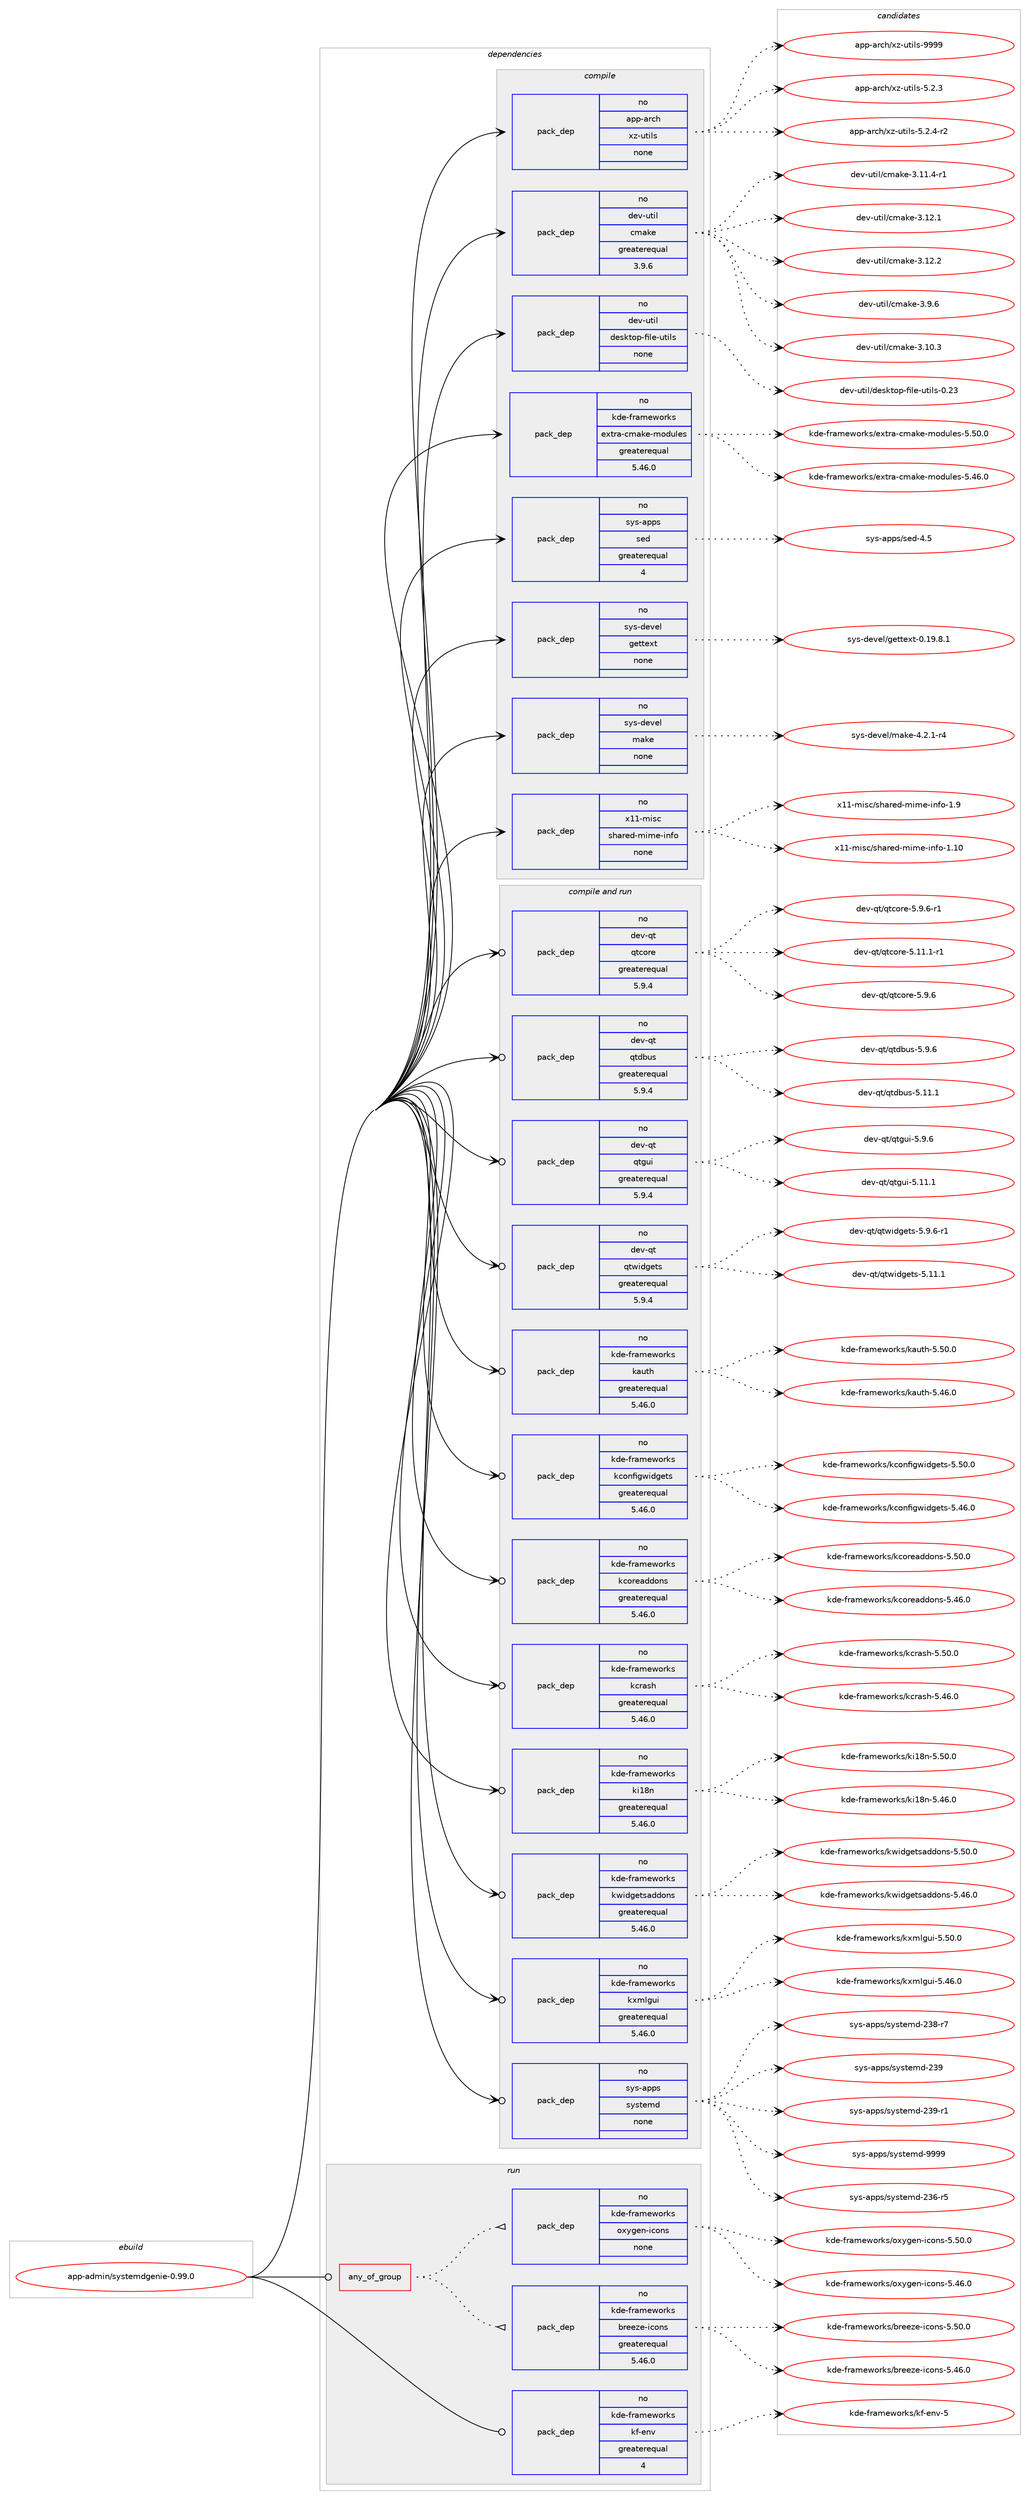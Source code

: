 digraph prolog {

# *************
# Graph options
# *************

newrank=true;
concentrate=true;
compound=true;
graph [rankdir=LR,fontname=Helvetica,fontsize=10,ranksep=1.5];#, ranksep=2.5, nodesep=0.2];
edge  [arrowhead=vee];
node  [fontname=Helvetica,fontsize=10];

# **********
# The ebuild
# **********

subgraph cluster_leftcol {
color=gray;
rank=same;
label=<<i>ebuild</i>>;
id [label="app-admin/systemdgenie-0.99.0", color=red, width=4, href="../app-admin/systemdgenie-0.99.0.svg"];
}

# ****************
# The dependencies
# ****************

subgraph cluster_midcol {
color=gray;
label=<<i>dependencies</i>>;
subgraph cluster_compile {
fillcolor="#eeeeee";
style=filled;
label=<<i>compile</i>>;
subgraph pack4581 {
dependency6255 [label=<<TABLE BORDER="0" CELLBORDER="1" CELLSPACING="0" CELLPADDING="4" WIDTH="220"><TR><TD ROWSPAN="6" CELLPADDING="30">pack_dep</TD></TR><TR><TD WIDTH="110">no</TD></TR><TR><TD>app-arch</TD></TR><TR><TD>xz-utils</TD></TR><TR><TD>none</TD></TR><TR><TD></TD></TR></TABLE>>, shape=none, color=blue];
}
id:e -> dependency6255:w [weight=20,style="solid",arrowhead="vee"];
subgraph pack4582 {
dependency6256 [label=<<TABLE BORDER="0" CELLBORDER="1" CELLSPACING="0" CELLPADDING="4" WIDTH="220"><TR><TD ROWSPAN="6" CELLPADDING="30">pack_dep</TD></TR><TR><TD WIDTH="110">no</TD></TR><TR><TD>dev-util</TD></TR><TR><TD>cmake</TD></TR><TR><TD>greaterequal</TD></TR><TR><TD>3.9.6</TD></TR></TABLE>>, shape=none, color=blue];
}
id:e -> dependency6256:w [weight=20,style="solid",arrowhead="vee"];
subgraph pack4583 {
dependency6257 [label=<<TABLE BORDER="0" CELLBORDER="1" CELLSPACING="0" CELLPADDING="4" WIDTH="220"><TR><TD ROWSPAN="6" CELLPADDING="30">pack_dep</TD></TR><TR><TD WIDTH="110">no</TD></TR><TR><TD>dev-util</TD></TR><TR><TD>desktop-file-utils</TD></TR><TR><TD>none</TD></TR><TR><TD></TD></TR></TABLE>>, shape=none, color=blue];
}
id:e -> dependency6257:w [weight=20,style="solid",arrowhead="vee"];
subgraph pack4584 {
dependency6258 [label=<<TABLE BORDER="0" CELLBORDER="1" CELLSPACING="0" CELLPADDING="4" WIDTH="220"><TR><TD ROWSPAN="6" CELLPADDING="30">pack_dep</TD></TR><TR><TD WIDTH="110">no</TD></TR><TR><TD>kde-frameworks</TD></TR><TR><TD>extra-cmake-modules</TD></TR><TR><TD>greaterequal</TD></TR><TR><TD>5.46.0</TD></TR></TABLE>>, shape=none, color=blue];
}
id:e -> dependency6258:w [weight=20,style="solid",arrowhead="vee"];
subgraph pack4585 {
dependency6259 [label=<<TABLE BORDER="0" CELLBORDER="1" CELLSPACING="0" CELLPADDING="4" WIDTH="220"><TR><TD ROWSPAN="6" CELLPADDING="30">pack_dep</TD></TR><TR><TD WIDTH="110">no</TD></TR><TR><TD>sys-apps</TD></TR><TR><TD>sed</TD></TR><TR><TD>greaterequal</TD></TR><TR><TD>4</TD></TR></TABLE>>, shape=none, color=blue];
}
id:e -> dependency6259:w [weight=20,style="solid",arrowhead="vee"];
subgraph pack4586 {
dependency6260 [label=<<TABLE BORDER="0" CELLBORDER="1" CELLSPACING="0" CELLPADDING="4" WIDTH="220"><TR><TD ROWSPAN="6" CELLPADDING="30">pack_dep</TD></TR><TR><TD WIDTH="110">no</TD></TR><TR><TD>sys-devel</TD></TR><TR><TD>gettext</TD></TR><TR><TD>none</TD></TR><TR><TD></TD></TR></TABLE>>, shape=none, color=blue];
}
id:e -> dependency6260:w [weight=20,style="solid",arrowhead="vee"];
subgraph pack4587 {
dependency6261 [label=<<TABLE BORDER="0" CELLBORDER="1" CELLSPACING="0" CELLPADDING="4" WIDTH="220"><TR><TD ROWSPAN="6" CELLPADDING="30">pack_dep</TD></TR><TR><TD WIDTH="110">no</TD></TR><TR><TD>sys-devel</TD></TR><TR><TD>make</TD></TR><TR><TD>none</TD></TR><TR><TD></TD></TR></TABLE>>, shape=none, color=blue];
}
id:e -> dependency6261:w [weight=20,style="solid",arrowhead="vee"];
subgraph pack4588 {
dependency6262 [label=<<TABLE BORDER="0" CELLBORDER="1" CELLSPACING="0" CELLPADDING="4" WIDTH="220"><TR><TD ROWSPAN="6" CELLPADDING="30">pack_dep</TD></TR><TR><TD WIDTH="110">no</TD></TR><TR><TD>x11-misc</TD></TR><TR><TD>shared-mime-info</TD></TR><TR><TD>none</TD></TR><TR><TD></TD></TR></TABLE>>, shape=none, color=blue];
}
id:e -> dependency6262:w [weight=20,style="solid",arrowhead="vee"];
}
subgraph cluster_compileandrun {
fillcolor="#eeeeee";
style=filled;
label=<<i>compile and run</i>>;
subgraph pack4589 {
dependency6263 [label=<<TABLE BORDER="0" CELLBORDER="1" CELLSPACING="0" CELLPADDING="4" WIDTH="220"><TR><TD ROWSPAN="6" CELLPADDING="30">pack_dep</TD></TR><TR><TD WIDTH="110">no</TD></TR><TR><TD>dev-qt</TD></TR><TR><TD>qtcore</TD></TR><TR><TD>greaterequal</TD></TR><TR><TD>5.9.4</TD></TR></TABLE>>, shape=none, color=blue];
}
id:e -> dependency6263:w [weight=20,style="solid",arrowhead="odotvee"];
subgraph pack4590 {
dependency6264 [label=<<TABLE BORDER="0" CELLBORDER="1" CELLSPACING="0" CELLPADDING="4" WIDTH="220"><TR><TD ROWSPAN="6" CELLPADDING="30">pack_dep</TD></TR><TR><TD WIDTH="110">no</TD></TR><TR><TD>dev-qt</TD></TR><TR><TD>qtdbus</TD></TR><TR><TD>greaterequal</TD></TR><TR><TD>5.9.4</TD></TR></TABLE>>, shape=none, color=blue];
}
id:e -> dependency6264:w [weight=20,style="solid",arrowhead="odotvee"];
subgraph pack4591 {
dependency6265 [label=<<TABLE BORDER="0" CELLBORDER="1" CELLSPACING="0" CELLPADDING="4" WIDTH="220"><TR><TD ROWSPAN="6" CELLPADDING="30">pack_dep</TD></TR><TR><TD WIDTH="110">no</TD></TR><TR><TD>dev-qt</TD></TR><TR><TD>qtgui</TD></TR><TR><TD>greaterequal</TD></TR><TR><TD>5.9.4</TD></TR></TABLE>>, shape=none, color=blue];
}
id:e -> dependency6265:w [weight=20,style="solid",arrowhead="odotvee"];
subgraph pack4592 {
dependency6266 [label=<<TABLE BORDER="0" CELLBORDER="1" CELLSPACING="0" CELLPADDING="4" WIDTH="220"><TR><TD ROWSPAN="6" CELLPADDING="30">pack_dep</TD></TR><TR><TD WIDTH="110">no</TD></TR><TR><TD>dev-qt</TD></TR><TR><TD>qtwidgets</TD></TR><TR><TD>greaterequal</TD></TR><TR><TD>5.9.4</TD></TR></TABLE>>, shape=none, color=blue];
}
id:e -> dependency6266:w [weight=20,style="solid",arrowhead="odotvee"];
subgraph pack4593 {
dependency6267 [label=<<TABLE BORDER="0" CELLBORDER="1" CELLSPACING="0" CELLPADDING="4" WIDTH="220"><TR><TD ROWSPAN="6" CELLPADDING="30">pack_dep</TD></TR><TR><TD WIDTH="110">no</TD></TR><TR><TD>kde-frameworks</TD></TR><TR><TD>kauth</TD></TR><TR><TD>greaterequal</TD></TR><TR><TD>5.46.0</TD></TR></TABLE>>, shape=none, color=blue];
}
id:e -> dependency6267:w [weight=20,style="solid",arrowhead="odotvee"];
subgraph pack4594 {
dependency6268 [label=<<TABLE BORDER="0" CELLBORDER="1" CELLSPACING="0" CELLPADDING="4" WIDTH="220"><TR><TD ROWSPAN="6" CELLPADDING="30">pack_dep</TD></TR><TR><TD WIDTH="110">no</TD></TR><TR><TD>kde-frameworks</TD></TR><TR><TD>kconfigwidgets</TD></TR><TR><TD>greaterequal</TD></TR><TR><TD>5.46.0</TD></TR></TABLE>>, shape=none, color=blue];
}
id:e -> dependency6268:w [weight=20,style="solid",arrowhead="odotvee"];
subgraph pack4595 {
dependency6269 [label=<<TABLE BORDER="0" CELLBORDER="1" CELLSPACING="0" CELLPADDING="4" WIDTH="220"><TR><TD ROWSPAN="6" CELLPADDING="30">pack_dep</TD></TR><TR><TD WIDTH="110">no</TD></TR><TR><TD>kde-frameworks</TD></TR><TR><TD>kcoreaddons</TD></TR><TR><TD>greaterequal</TD></TR><TR><TD>5.46.0</TD></TR></TABLE>>, shape=none, color=blue];
}
id:e -> dependency6269:w [weight=20,style="solid",arrowhead="odotvee"];
subgraph pack4596 {
dependency6270 [label=<<TABLE BORDER="0" CELLBORDER="1" CELLSPACING="0" CELLPADDING="4" WIDTH="220"><TR><TD ROWSPAN="6" CELLPADDING="30">pack_dep</TD></TR><TR><TD WIDTH="110">no</TD></TR><TR><TD>kde-frameworks</TD></TR><TR><TD>kcrash</TD></TR><TR><TD>greaterequal</TD></TR><TR><TD>5.46.0</TD></TR></TABLE>>, shape=none, color=blue];
}
id:e -> dependency6270:w [weight=20,style="solid",arrowhead="odotvee"];
subgraph pack4597 {
dependency6271 [label=<<TABLE BORDER="0" CELLBORDER="1" CELLSPACING="0" CELLPADDING="4" WIDTH="220"><TR><TD ROWSPAN="6" CELLPADDING="30">pack_dep</TD></TR><TR><TD WIDTH="110">no</TD></TR><TR><TD>kde-frameworks</TD></TR><TR><TD>ki18n</TD></TR><TR><TD>greaterequal</TD></TR><TR><TD>5.46.0</TD></TR></TABLE>>, shape=none, color=blue];
}
id:e -> dependency6271:w [weight=20,style="solid",arrowhead="odotvee"];
subgraph pack4598 {
dependency6272 [label=<<TABLE BORDER="0" CELLBORDER="1" CELLSPACING="0" CELLPADDING="4" WIDTH="220"><TR><TD ROWSPAN="6" CELLPADDING="30">pack_dep</TD></TR><TR><TD WIDTH="110">no</TD></TR><TR><TD>kde-frameworks</TD></TR><TR><TD>kwidgetsaddons</TD></TR><TR><TD>greaterequal</TD></TR><TR><TD>5.46.0</TD></TR></TABLE>>, shape=none, color=blue];
}
id:e -> dependency6272:w [weight=20,style="solid",arrowhead="odotvee"];
subgraph pack4599 {
dependency6273 [label=<<TABLE BORDER="0" CELLBORDER="1" CELLSPACING="0" CELLPADDING="4" WIDTH="220"><TR><TD ROWSPAN="6" CELLPADDING="30">pack_dep</TD></TR><TR><TD WIDTH="110">no</TD></TR><TR><TD>kde-frameworks</TD></TR><TR><TD>kxmlgui</TD></TR><TR><TD>greaterequal</TD></TR><TR><TD>5.46.0</TD></TR></TABLE>>, shape=none, color=blue];
}
id:e -> dependency6273:w [weight=20,style="solid",arrowhead="odotvee"];
subgraph pack4600 {
dependency6274 [label=<<TABLE BORDER="0" CELLBORDER="1" CELLSPACING="0" CELLPADDING="4" WIDTH="220"><TR><TD ROWSPAN="6" CELLPADDING="30">pack_dep</TD></TR><TR><TD WIDTH="110">no</TD></TR><TR><TD>sys-apps</TD></TR><TR><TD>systemd</TD></TR><TR><TD>none</TD></TR><TR><TD></TD></TR></TABLE>>, shape=none, color=blue];
}
id:e -> dependency6274:w [weight=20,style="solid",arrowhead="odotvee"];
}
subgraph cluster_run {
fillcolor="#eeeeee";
style=filled;
label=<<i>run</i>>;
subgraph any105 {
dependency6275 [label=<<TABLE BORDER="0" CELLBORDER="1" CELLSPACING="0" CELLPADDING="4"><TR><TD CELLPADDING="10">any_of_group</TD></TR></TABLE>>, shape=none, color=red];subgraph pack4601 {
dependency6276 [label=<<TABLE BORDER="0" CELLBORDER="1" CELLSPACING="0" CELLPADDING="4" WIDTH="220"><TR><TD ROWSPAN="6" CELLPADDING="30">pack_dep</TD></TR><TR><TD WIDTH="110">no</TD></TR><TR><TD>kde-frameworks</TD></TR><TR><TD>breeze-icons</TD></TR><TR><TD>greaterequal</TD></TR><TR><TD>5.46.0</TD></TR></TABLE>>, shape=none, color=blue];
}
dependency6275:e -> dependency6276:w [weight=20,style="dotted",arrowhead="oinv"];
subgraph pack4602 {
dependency6277 [label=<<TABLE BORDER="0" CELLBORDER="1" CELLSPACING="0" CELLPADDING="4" WIDTH="220"><TR><TD ROWSPAN="6" CELLPADDING="30">pack_dep</TD></TR><TR><TD WIDTH="110">no</TD></TR><TR><TD>kde-frameworks</TD></TR><TR><TD>oxygen-icons</TD></TR><TR><TD>none</TD></TR><TR><TD></TD></TR></TABLE>>, shape=none, color=blue];
}
dependency6275:e -> dependency6277:w [weight=20,style="dotted",arrowhead="oinv"];
}
id:e -> dependency6275:w [weight=20,style="solid",arrowhead="odot"];
subgraph pack4603 {
dependency6278 [label=<<TABLE BORDER="0" CELLBORDER="1" CELLSPACING="0" CELLPADDING="4" WIDTH="220"><TR><TD ROWSPAN="6" CELLPADDING="30">pack_dep</TD></TR><TR><TD WIDTH="110">no</TD></TR><TR><TD>kde-frameworks</TD></TR><TR><TD>kf-env</TD></TR><TR><TD>greaterequal</TD></TR><TR><TD>4</TD></TR></TABLE>>, shape=none, color=blue];
}
id:e -> dependency6278:w [weight=20,style="solid",arrowhead="odot"];
}
}

# **************
# The candidates
# **************

subgraph cluster_choices {
rank=same;
color=gray;
label=<<i>candidates</i>>;

subgraph choice4581 {
color=black;
nodesep=1;
choice971121124597114991044712012245117116105108115455346504651 [label="app-arch/xz-utils-5.2.3", color=red, width=4,href="../app-arch/xz-utils-5.2.3.svg"];
choice9711211245971149910447120122451171161051081154553465046524511450 [label="app-arch/xz-utils-5.2.4-r2", color=red, width=4,href="../app-arch/xz-utils-5.2.4-r2.svg"];
choice9711211245971149910447120122451171161051081154557575757 [label="app-arch/xz-utils-9999", color=red, width=4,href="../app-arch/xz-utils-9999.svg"];
dependency6255:e -> choice971121124597114991044712012245117116105108115455346504651:w [style=dotted,weight="100"];
dependency6255:e -> choice9711211245971149910447120122451171161051081154553465046524511450:w [style=dotted,weight="100"];
dependency6255:e -> choice9711211245971149910447120122451171161051081154557575757:w [style=dotted,weight="100"];
}
subgraph choice4582 {
color=black;
nodesep=1;
choice1001011184511711610510847991099710710145514649484651 [label="dev-util/cmake-3.10.3", color=red, width=4,href="../dev-util/cmake-3.10.3.svg"];
choice10010111845117116105108479910997107101455146494946524511449 [label="dev-util/cmake-3.11.4-r1", color=red, width=4,href="../dev-util/cmake-3.11.4-r1.svg"];
choice1001011184511711610510847991099710710145514649504649 [label="dev-util/cmake-3.12.1", color=red, width=4,href="../dev-util/cmake-3.12.1.svg"];
choice1001011184511711610510847991099710710145514649504650 [label="dev-util/cmake-3.12.2", color=red, width=4,href="../dev-util/cmake-3.12.2.svg"];
choice10010111845117116105108479910997107101455146574654 [label="dev-util/cmake-3.9.6", color=red, width=4,href="../dev-util/cmake-3.9.6.svg"];
dependency6256:e -> choice1001011184511711610510847991099710710145514649484651:w [style=dotted,weight="100"];
dependency6256:e -> choice10010111845117116105108479910997107101455146494946524511449:w [style=dotted,weight="100"];
dependency6256:e -> choice1001011184511711610510847991099710710145514649504649:w [style=dotted,weight="100"];
dependency6256:e -> choice1001011184511711610510847991099710710145514649504650:w [style=dotted,weight="100"];
dependency6256:e -> choice10010111845117116105108479910997107101455146574654:w [style=dotted,weight="100"];
}
subgraph choice4583 {
color=black;
nodesep=1;
choice100101118451171161051084710010111510711611111245102105108101451171161051081154548465051 [label="dev-util/desktop-file-utils-0.23", color=red, width=4,href="../dev-util/desktop-file-utils-0.23.svg"];
dependency6257:e -> choice100101118451171161051084710010111510711611111245102105108101451171161051081154548465051:w [style=dotted,weight="100"];
}
subgraph choice4584 {
color=black;
nodesep=1;
choice107100101451021149710910111911111410711547101120116114974599109971071014510911110011710810111545534652544648 [label="kde-frameworks/extra-cmake-modules-5.46.0", color=red, width=4,href="../kde-frameworks/extra-cmake-modules-5.46.0.svg"];
choice107100101451021149710910111911111410711547101120116114974599109971071014510911110011710810111545534653484648 [label="kde-frameworks/extra-cmake-modules-5.50.0", color=red, width=4,href="../kde-frameworks/extra-cmake-modules-5.50.0.svg"];
dependency6258:e -> choice107100101451021149710910111911111410711547101120116114974599109971071014510911110011710810111545534652544648:w [style=dotted,weight="100"];
dependency6258:e -> choice107100101451021149710910111911111410711547101120116114974599109971071014510911110011710810111545534653484648:w [style=dotted,weight="100"];
}
subgraph choice4585 {
color=black;
nodesep=1;
choice11512111545971121121154711510110045524653 [label="sys-apps/sed-4.5", color=red, width=4,href="../sys-apps/sed-4.5.svg"];
dependency6259:e -> choice11512111545971121121154711510110045524653:w [style=dotted,weight="100"];
}
subgraph choice4586 {
color=black;
nodesep=1;
choice1151211154510010111810110847103101116116101120116454846495746564649 [label="sys-devel/gettext-0.19.8.1", color=red, width=4,href="../sys-devel/gettext-0.19.8.1.svg"];
dependency6260:e -> choice1151211154510010111810110847103101116116101120116454846495746564649:w [style=dotted,weight="100"];
}
subgraph choice4587 {
color=black;
nodesep=1;
choice1151211154510010111810110847109971071014552465046494511452 [label="sys-devel/make-4.2.1-r4", color=red, width=4,href="../sys-devel/make-4.2.1-r4.svg"];
dependency6261:e -> choice1151211154510010111810110847109971071014552465046494511452:w [style=dotted,weight="100"];
}
subgraph choice4588 {
color=black;
nodesep=1;
choice12049494510910511599471151049711410110045109105109101451051101021114549464948 [label="x11-misc/shared-mime-info-1.10", color=red, width=4,href="../x11-misc/shared-mime-info-1.10.svg"];
choice120494945109105115994711510497114101100451091051091014510511010211145494657 [label="x11-misc/shared-mime-info-1.9", color=red, width=4,href="../x11-misc/shared-mime-info-1.9.svg"];
dependency6262:e -> choice12049494510910511599471151049711410110045109105109101451051101021114549464948:w [style=dotted,weight="100"];
dependency6262:e -> choice120494945109105115994711510497114101100451091051091014510511010211145494657:w [style=dotted,weight="100"];
}
subgraph choice4589 {
color=black;
nodesep=1;
choice100101118451131164711311699111114101455346494946494511449 [label="dev-qt/qtcore-5.11.1-r1", color=red, width=4,href="../dev-qt/qtcore-5.11.1-r1.svg"];
choice100101118451131164711311699111114101455346574654 [label="dev-qt/qtcore-5.9.6", color=red, width=4,href="../dev-qt/qtcore-5.9.6.svg"];
choice1001011184511311647113116991111141014553465746544511449 [label="dev-qt/qtcore-5.9.6-r1", color=red, width=4,href="../dev-qt/qtcore-5.9.6-r1.svg"];
dependency6263:e -> choice100101118451131164711311699111114101455346494946494511449:w [style=dotted,weight="100"];
dependency6263:e -> choice100101118451131164711311699111114101455346574654:w [style=dotted,weight="100"];
dependency6263:e -> choice1001011184511311647113116991111141014553465746544511449:w [style=dotted,weight="100"];
}
subgraph choice4590 {
color=black;
nodesep=1;
choice10010111845113116471131161009811711545534649494649 [label="dev-qt/qtdbus-5.11.1", color=red, width=4,href="../dev-qt/qtdbus-5.11.1.svg"];
choice100101118451131164711311610098117115455346574654 [label="dev-qt/qtdbus-5.9.6", color=red, width=4,href="../dev-qt/qtdbus-5.9.6.svg"];
dependency6264:e -> choice10010111845113116471131161009811711545534649494649:w [style=dotted,weight="100"];
dependency6264:e -> choice100101118451131164711311610098117115455346574654:w [style=dotted,weight="100"];
}
subgraph choice4591 {
color=black;
nodesep=1;
choice100101118451131164711311610311710545534649494649 [label="dev-qt/qtgui-5.11.1", color=red, width=4,href="../dev-qt/qtgui-5.11.1.svg"];
choice1001011184511311647113116103117105455346574654 [label="dev-qt/qtgui-5.9.6", color=red, width=4,href="../dev-qt/qtgui-5.9.6.svg"];
dependency6265:e -> choice100101118451131164711311610311710545534649494649:w [style=dotted,weight="100"];
dependency6265:e -> choice1001011184511311647113116103117105455346574654:w [style=dotted,weight="100"];
}
subgraph choice4592 {
color=black;
nodesep=1;
choice100101118451131164711311611910510010310111611545534649494649 [label="dev-qt/qtwidgets-5.11.1", color=red, width=4,href="../dev-qt/qtwidgets-5.11.1.svg"];
choice10010111845113116471131161191051001031011161154553465746544511449 [label="dev-qt/qtwidgets-5.9.6-r1", color=red, width=4,href="../dev-qt/qtwidgets-5.9.6-r1.svg"];
dependency6266:e -> choice100101118451131164711311611910510010310111611545534649494649:w [style=dotted,weight="100"];
dependency6266:e -> choice10010111845113116471131161191051001031011161154553465746544511449:w [style=dotted,weight="100"];
}
subgraph choice4593 {
color=black;
nodesep=1;
choice1071001014510211497109101119111114107115471079711711610445534652544648 [label="kde-frameworks/kauth-5.46.0", color=red, width=4,href="../kde-frameworks/kauth-5.46.0.svg"];
choice1071001014510211497109101119111114107115471079711711610445534653484648 [label="kde-frameworks/kauth-5.50.0", color=red, width=4,href="../kde-frameworks/kauth-5.50.0.svg"];
dependency6267:e -> choice1071001014510211497109101119111114107115471079711711610445534652544648:w [style=dotted,weight="100"];
dependency6267:e -> choice1071001014510211497109101119111114107115471079711711610445534653484648:w [style=dotted,weight="100"];
}
subgraph choice4594 {
color=black;
nodesep=1;
choice1071001014510211497109101119111114107115471079911111010210510311910510010310111611545534652544648 [label="kde-frameworks/kconfigwidgets-5.46.0", color=red, width=4,href="../kde-frameworks/kconfigwidgets-5.46.0.svg"];
choice1071001014510211497109101119111114107115471079911111010210510311910510010310111611545534653484648 [label="kde-frameworks/kconfigwidgets-5.50.0", color=red, width=4,href="../kde-frameworks/kconfigwidgets-5.50.0.svg"];
dependency6268:e -> choice1071001014510211497109101119111114107115471079911111010210510311910510010310111611545534652544648:w [style=dotted,weight="100"];
dependency6268:e -> choice1071001014510211497109101119111114107115471079911111010210510311910510010310111611545534653484648:w [style=dotted,weight="100"];
}
subgraph choice4595 {
color=black;
nodesep=1;
choice107100101451021149710910111911111410711547107991111141019710010011111011545534652544648 [label="kde-frameworks/kcoreaddons-5.46.0", color=red, width=4,href="../kde-frameworks/kcoreaddons-5.46.0.svg"];
choice107100101451021149710910111911111410711547107991111141019710010011111011545534653484648 [label="kde-frameworks/kcoreaddons-5.50.0", color=red, width=4,href="../kde-frameworks/kcoreaddons-5.50.0.svg"];
dependency6269:e -> choice107100101451021149710910111911111410711547107991111141019710010011111011545534652544648:w [style=dotted,weight="100"];
dependency6269:e -> choice107100101451021149710910111911111410711547107991111141019710010011111011545534653484648:w [style=dotted,weight="100"];
}
subgraph choice4596 {
color=black;
nodesep=1;
choice107100101451021149710910111911111410711547107991149711510445534652544648 [label="kde-frameworks/kcrash-5.46.0", color=red, width=4,href="../kde-frameworks/kcrash-5.46.0.svg"];
choice107100101451021149710910111911111410711547107991149711510445534653484648 [label="kde-frameworks/kcrash-5.50.0", color=red, width=4,href="../kde-frameworks/kcrash-5.50.0.svg"];
dependency6270:e -> choice107100101451021149710910111911111410711547107991149711510445534652544648:w [style=dotted,weight="100"];
dependency6270:e -> choice107100101451021149710910111911111410711547107991149711510445534653484648:w [style=dotted,weight="100"];
}
subgraph choice4597 {
color=black;
nodesep=1;
choice107100101451021149710910111911111410711547107105495611045534652544648 [label="kde-frameworks/ki18n-5.46.0", color=red, width=4,href="../kde-frameworks/ki18n-5.46.0.svg"];
choice107100101451021149710910111911111410711547107105495611045534653484648 [label="kde-frameworks/ki18n-5.50.0", color=red, width=4,href="../kde-frameworks/ki18n-5.50.0.svg"];
dependency6271:e -> choice107100101451021149710910111911111410711547107105495611045534652544648:w [style=dotted,weight="100"];
dependency6271:e -> choice107100101451021149710910111911111410711547107105495611045534653484648:w [style=dotted,weight="100"];
}
subgraph choice4598 {
color=black;
nodesep=1;
choice1071001014510211497109101119111114107115471071191051001031011161159710010011111011545534652544648 [label="kde-frameworks/kwidgetsaddons-5.46.0", color=red, width=4,href="../kde-frameworks/kwidgetsaddons-5.46.0.svg"];
choice1071001014510211497109101119111114107115471071191051001031011161159710010011111011545534653484648 [label="kde-frameworks/kwidgetsaddons-5.50.0", color=red, width=4,href="../kde-frameworks/kwidgetsaddons-5.50.0.svg"];
dependency6272:e -> choice1071001014510211497109101119111114107115471071191051001031011161159710010011111011545534652544648:w [style=dotted,weight="100"];
dependency6272:e -> choice1071001014510211497109101119111114107115471071191051001031011161159710010011111011545534653484648:w [style=dotted,weight="100"];
}
subgraph choice4599 {
color=black;
nodesep=1;
choice10710010145102114971091011191111141071154710712010910810311710545534652544648 [label="kde-frameworks/kxmlgui-5.46.0", color=red, width=4,href="../kde-frameworks/kxmlgui-5.46.0.svg"];
choice10710010145102114971091011191111141071154710712010910810311710545534653484648 [label="kde-frameworks/kxmlgui-5.50.0", color=red, width=4,href="../kde-frameworks/kxmlgui-5.50.0.svg"];
dependency6273:e -> choice10710010145102114971091011191111141071154710712010910810311710545534652544648:w [style=dotted,weight="100"];
dependency6273:e -> choice10710010145102114971091011191111141071154710712010910810311710545534653484648:w [style=dotted,weight="100"];
}
subgraph choice4600 {
color=black;
nodesep=1;
choice115121115459711211211547115121115116101109100455051544511453 [label="sys-apps/systemd-236-r5", color=red, width=4,href="../sys-apps/systemd-236-r5.svg"];
choice115121115459711211211547115121115116101109100455051564511455 [label="sys-apps/systemd-238-r7", color=red, width=4,href="../sys-apps/systemd-238-r7.svg"];
choice11512111545971121121154711512111511610110910045505157 [label="sys-apps/systemd-239", color=red, width=4,href="../sys-apps/systemd-239.svg"];
choice115121115459711211211547115121115116101109100455051574511449 [label="sys-apps/systemd-239-r1", color=red, width=4,href="../sys-apps/systemd-239-r1.svg"];
choice1151211154597112112115471151211151161011091004557575757 [label="sys-apps/systemd-9999", color=red, width=4,href="../sys-apps/systemd-9999.svg"];
dependency6274:e -> choice115121115459711211211547115121115116101109100455051544511453:w [style=dotted,weight="100"];
dependency6274:e -> choice115121115459711211211547115121115116101109100455051564511455:w [style=dotted,weight="100"];
dependency6274:e -> choice11512111545971121121154711512111511610110910045505157:w [style=dotted,weight="100"];
dependency6274:e -> choice115121115459711211211547115121115116101109100455051574511449:w [style=dotted,weight="100"];
dependency6274:e -> choice1151211154597112112115471151211151161011091004557575757:w [style=dotted,weight="100"];
}
subgraph choice4601 {
color=black;
nodesep=1;
choice10710010145102114971091011191111141071154798114101101122101451059911111011545534652544648 [label="kde-frameworks/breeze-icons-5.46.0", color=red, width=4,href="../kde-frameworks/breeze-icons-5.46.0.svg"];
choice10710010145102114971091011191111141071154798114101101122101451059911111011545534653484648 [label="kde-frameworks/breeze-icons-5.50.0", color=red, width=4,href="../kde-frameworks/breeze-icons-5.50.0.svg"];
dependency6276:e -> choice10710010145102114971091011191111141071154798114101101122101451059911111011545534652544648:w [style=dotted,weight="100"];
dependency6276:e -> choice10710010145102114971091011191111141071154798114101101122101451059911111011545534653484648:w [style=dotted,weight="100"];
}
subgraph choice4602 {
color=black;
nodesep=1;
choice107100101451021149710910111911111410711547111120121103101110451059911111011545534652544648 [label="kde-frameworks/oxygen-icons-5.46.0", color=red, width=4,href="../kde-frameworks/oxygen-icons-5.46.0.svg"];
choice107100101451021149710910111911111410711547111120121103101110451059911111011545534653484648 [label="kde-frameworks/oxygen-icons-5.50.0", color=red, width=4,href="../kde-frameworks/oxygen-icons-5.50.0.svg"];
dependency6277:e -> choice107100101451021149710910111911111410711547111120121103101110451059911111011545534652544648:w [style=dotted,weight="100"];
dependency6277:e -> choice107100101451021149710910111911111410711547111120121103101110451059911111011545534653484648:w [style=dotted,weight="100"];
}
subgraph choice4603 {
color=black;
nodesep=1;
choice107100101451021149710910111911111410711547107102451011101184553 [label="kde-frameworks/kf-env-5", color=red, width=4,href="../kde-frameworks/kf-env-5.svg"];
dependency6278:e -> choice107100101451021149710910111911111410711547107102451011101184553:w [style=dotted,weight="100"];
}
}

}
